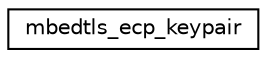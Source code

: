 digraph "Graphical Class Hierarchy"
{
 // LATEX_PDF_SIZE
  edge [fontname="Helvetica",fontsize="10",labelfontname="Helvetica",labelfontsize="10"];
  node [fontname="Helvetica",fontsize="10",shape=record];
  rankdir="LR";
  Node0 [label="mbedtls_ecp_keypair",height=0.2,width=0.4,color="black", fillcolor="white", style="filled",URL="$dd/d61/structmbedtls__ecp__keypair.html",tooltip="The ECP key-pair structure."];
}
